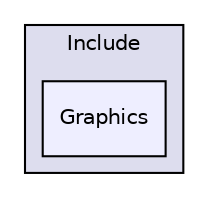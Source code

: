 digraph "C:/Users/mainuser/Desktop/School/SeniorProject/EthKitTCP/Microchip/Include/Graphics" {
  compound=true
  node [ fontsize="10", fontname="Helvetica"];
  edge [ labelfontsize="10", labelfontname="Helvetica"];
  subgraph clusterdir_7ce300d8a919a620616ec6bc64c02d37 {
    graph [ bgcolor="#ddddee", pencolor="black", label="Include" fontname="Helvetica", fontsize="10", URL="dir_7ce300d8a919a620616ec6bc64c02d37.html"]
  dir_cc2b5447de5306106f344d66eb827b75 [shape=box, label="Graphics", style="filled", fillcolor="#eeeeff", pencolor="black", URL="dir_cc2b5447de5306106f344d66eb827b75.html"];
  }
}
